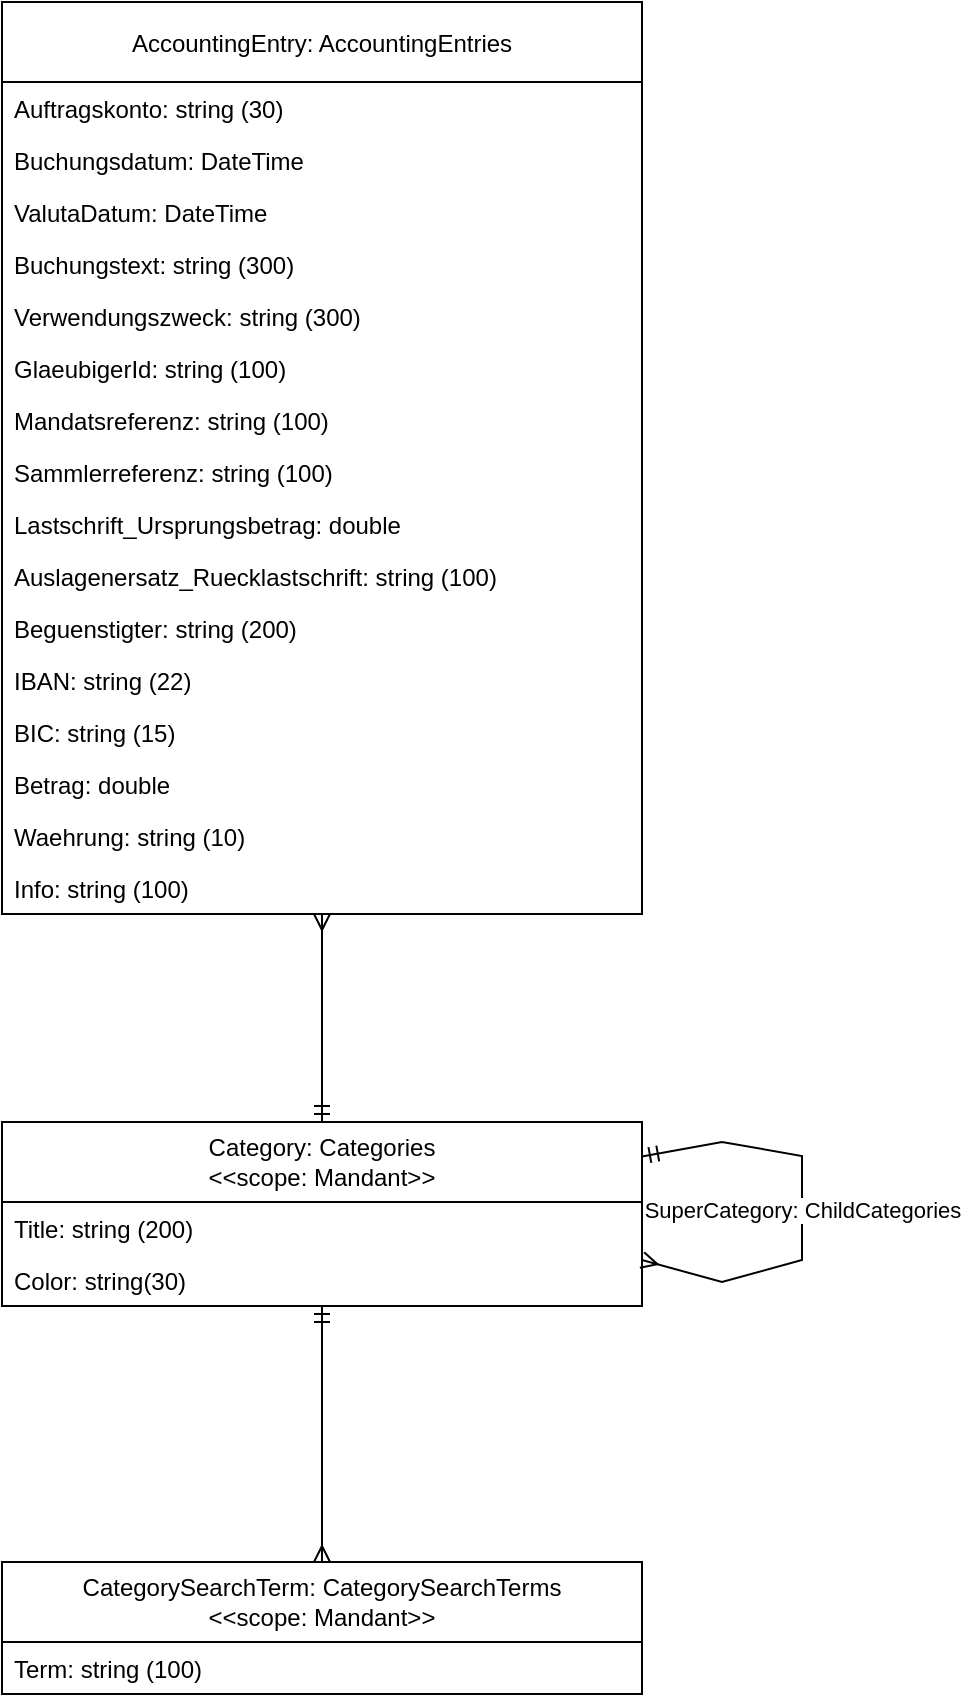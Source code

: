 <mxfile pages="8">
    <diagram id="Kq6eciwvBgj9XcqQB7Lo" name="Seite-1">
        <mxGraphModel dx="1238" dy="602" grid="1" gridSize="10" guides="1" tooltips="1" connect="1" arrows="1" fold="1" page="1" pageScale="1" pageWidth="827" pageHeight="1169" math="0" shadow="0">
            <root>
                <mxCell id="aJS4pNgDLc_U9MBkqn5t-0"/>
                <mxCell id="aJS4pNgDLc_U9MBkqn5t-1" parent="aJS4pNgDLc_U9MBkqn5t-0"/>
                <mxCell id="7_bWofZTDO8JWVdveGz5-0" value="AccountingEntry: AccountingEntries" style="swimlane;fontStyle=0;childLayout=stackLayout;horizontal=1;startSize=40;horizontalStack=0;resizeParent=1;resizeParentMax=0;resizeLast=0;collapsible=1;marginBottom=0;" vertex="1" parent="aJS4pNgDLc_U9MBkqn5t-1">
                    <mxGeometry x="330" y="290" width="320" height="456" as="geometry"/>
                </mxCell>
                <mxCell id="7_bWofZTDO8JWVdveGz5-1" value="Auftragskonto: string (30)" style="text;strokeColor=none;fillColor=none;align=left;verticalAlign=top;spacingLeft=4;spacingRight=4;overflow=hidden;rotatable=0;points=[[0,0.5],[1,0.5]];portConstraint=eastwest;" vertex="1" parent="7_bWofZTDO8JWVdveGz5-0">
                    <mxGeometry y="40" width="320" height="26" as="geometry"/>
                </mxCell>
                <mxCell id="7_bWofZTDO8JWVdveGz5-5" value="Buchungsdatum: DateTime" style="text;strokeColor=none;fillColor=none;align=left;verticalAlign=top;spacingLeft=4;spacingRight=4;overflow=hidden;rotatable=0;points=[[0,0.5],[1,0.5]];portConstraint=eastwest;" vertex="1" parent="7_bWofZTDO8JWVdveGz5-0">
                    <mxGeometry y="66" width="320" height="26" as="geometry"/>
                </mxCell>
                <mxCell id="7_bWofZTDO8JWVdveGz5-4" value="ValutaDatum: DateTime" style="text;strokeColor=none;fillColor=none;align=left;verticalAlign=top;spacingLeft=4;spacingRight=4;overflow=hidden;rotatable=0;points=[[0,0.5],[1,0.5]];portConstraint=eastwest;" vertex="1" parent="7_bWofZTDO8JWVdveGz5-0">
                    <mxGeometry y="92" width="320" height="26" as="geometry"/>
                </mxCell>
                <mxCell id="7_bWofZTDO8JWVdveGz5-6" value="Buchungstext: string (300)" style="text;strokeColor=none;fillColor=none;align=left;verticalAlign=top;spacingLeft=4;spacingRight=4;overflow=hidden;rotatable=0;points=[[0,0.5],[1,0.5]];portConstraint=eastwest;" vertex="1" parent="7_bWofZTDO8JWVdveGz5-0">
                    <mxGeometry y="118" width="320" height="26" as="geometry"/>
                </mxCell>
                <mxCell id="7_bWofZTDO8JWVdveGz5-7" value="Verwendungszweck: string (300)" style="text;strokeColor=none;fillColor=none;align=left;verticalAlign=top;spacingLeft=4;spacingRight=4;overflow=hidden;rotatable=0;points=[[0,0.5],[1,0.5]];portConstraint=eastwest;" vertex="1" parent="7_bWofZTDO8JWVdveGz5-0">
                    <mxGeometry y="144" width="320" height="26" as="geometry"/>
                </mxCell>
                <mxCell id="7_bWofZTDO8JWVdveGz5-8" value="GlaeubigerId: string (100)" style="text;strokeColor=none;fillColor=none;align=left;verticalAlign=top;spacingLeft=4;spacingRight=4;overflow=hidden;rotatable=0;points=[[0,0.5],[1,0.5]];portConstraint=eastwest;" vertex="1" parent="7_bWofZTDO8JWVdveGz5-0">
                    <mxGeometry y="170" width="320" height="26" as="geometry"/>
                </mxCell>
                <mxCell id="7_bWofZTDO8JWVdveGz5-9" value="Mandatsreferenz: string (100)" style="text;strokeColor=none;fillColor=none;align=left;verticalAlign=top;spacingLeft=4;spacingRight=4;overflow=hidden;rotatable=0;points=[[0,0.5],[1,0.5]];portConstraint=eastwest;" vertex="1" parent="7_bWofZTDO8JWVdveGz5-0">
                    <mxGeometry y="196" width="320" height="26" as="geometry"/>
                </mxCell>
                <mxCell id="7_bWofZTDO8JWVdveGz5-10" value="Sammlerreferenz: string (100)" style="text;strokeColor=none;fillColor=none;align=left;verticalAlign=top;spacingLeft=4;spacingRight=4;overflow=hidden;rotatable=0;points=[[0,0.5],[1,0.5]];portConstraint=eastwest;" vertex="1" parent="7_bWofZTDO8JWVdveGz5-0">
                    <mxGeometry y="222" width="320" height="26" as="geometry"/>
                </mxCell>
                <mxCell id="7_bWofZTDO8JWVdveGz5-11" value="Lastschrift_Ursprungsbetrag: double" style="text;strokeColor=none;fillColor=none;align=left;verticalAlign=top;spacingLeft=4;spacingRight=4;overflow=hidden;rotatable=0;points=[[0,0.5],[1,0.5]];portConstraint=eastwest;" vertex="1" parent="7_bWofZTDO8JWVdveGz5-0">
                    <mxGeometry y="248" width="320" height="26" as="geometry"/>
                </mxCell>
                <mxCell id="7_bWofZTDO8JWVdveGz5-2" value="Auslagenersatz_Ruecklastschrift: string (100)" style="text;strokeColor=none;fillColor=none;align=left;verticalAlign=top;spacingLeft=4;spacingRight=4;overflow=hidden;rotatable=0;points=[[0,0.5],[1,0.5]];portConstraint=eastwest;" vertex="1" parent="7_bWofZTDO8JWVdveGz5-0">
                    <mxGeometry y="274" width="320" height="26" as="geometry"/>
                </mxCell>
                <mxCell id="7_bWofZTDO8JWVdveGz5-3" value="Beguenstigter: string (200)" style="text;strokeColor=none;fillColor=none;align=left;verticalAlign=top;spacingLeft=4;spacingRight=4;overflow=hidden;rotatable=0;points=[[0,0.5],[1,0.5]];portConstraint=eastwest;" vertex="1" parent="7_bWofZTDO8JWVdveGz5-0">
                    <mxGeometry y="300" width="320" height="26" as="geometry"/>
                </mxCell>
                <mxCell id="7_bWofZTDO8JWVdveGz5-12" value="IBAN: string (22)" style="text;strokeColor=none;fillColor=none;align=left;verticalAlign=top;spacingLeft=4;spacingRight=4;overflow=hidden;rotatable=0;points=[[0,0.5],[1,0.5]];portConstraint=eastwest;" vertex="1" parent="7_bWofZTDO8JWVdveGz5-0">
                    <mxGeometry y="326" width="320" height="26" as="geometry"/>
                </mxCell>
                <mxCell id="7_bWofZTDO8JWVdveGz5-13" value="BIC: string (15)" style="text;strokeColor=none;fillColor=none;align=left;verticalAlign=top;spacingLeft=4;spacingRight=4;overflow=hidden;rotatable=0;points=[[0,0.5],[1,0.5]];portConstraint=eastwest;" vertex="1" parent="7_bWofZTDO8JWVdveGz5-0">
                    <mxGeometry y="352" width="320" height="26" as="geometry"/>
                </mxCell>
                <mxCell id="7_bWofZTDO8JWVdveGz5-15" value="Betrag: double" style="text;strokeColor=none;fillColor=none;align=left;verticalAlign=top;spacingLeft=4;spacingRight=4;overflow=hidden;rotatable=0;points=[[0,0.5],[1,0.5]];portConstraint=eastwest;" vertex="1" parent="7_bWofZTDO8JWVdveGz5-0">
                    <mxGeometry y="378" width="320" height="26" as="geometry"/>
                </mxCell>
                <mxCell id="7_bWofZTDO8JWVdveGz5-16" value="Waehrung: string (10)" style="text;strokeColor=none;fillColor=none;align=left;verticalAlign=top;spacingLeft=4;spacingRight=4;overflow=hidden;rotatable=0;points=[[0,0.5],[1,0.5]];portConstraint=eastwest;" vertex="1" parent="7_bWofZTDO8JWVdveGz5-0">
                    <mxGeometry y="404" width="320" height="26" as="geometry"/>
                </mxCell>
                <mxCell id="7_bWofZTDO8JWVdveGz5-17" value="Info: string (100)" style="text;strokeColor=none;fillColor=none;align=left;verticalAlign=top;spacingLeft=4;spacingRight=4;overflow=hidden;rotatable=0;points=[[0,0.5],[1,0.5]];portConstraint=eastwest;" vertex="1" parent="7_bWofZTDO8JWVdveGz5-0">
                    <mxGeometry y="430" width="320" height="26" as="geometry"/>
                </mxCell>
                <mxCell id="7_bWofZTDO8JWVdveGz5-39" style="edgeStyle=none;html=1;startSize=6;startArrow=ERmandOne;startFill=0;endArrow=ERmany;endFill=0;" edge="1" parent="aJS4pNgDLc_U9MBkqn5t-1" source="7_bWofZTDO8JWVdveGz5-18" target="7_bWofZTDO8JWVdveGz5-0">
                    <mxGeometry relative="1" as="geometry"/>
                </mxCell>
                <mxCell id="7_bWofZTDO8JWVdveGz5-40" style="edgeStyle=none;html=1;startSize=6;startArrow=ERmandOne;startFill=0;endArrow=ERmany;endFill=0;" edge="1" parent="aJS4pNgDLc_U9MBkqn5t-1" source="7_bWofZTDO8JWVdveGz5-18" target="7_bWofZTDO8JWVdveGz5-36">
                    <mxGeometry relative="1" as="geometry"/>
                </mxCell>
                <mxCell id="7_bWofZTDO8JWVdveGz5-18" value="Category: Categories&#10;&lt;&lt;scope: Mandant&gt;&gt;" style="swimlane;fontStyle=0;childLayout=stackLayout;horizontal=1;startSize=40;horizontalStack=0;resizeParent=1;resizeParentMax=0;resizeLast=0;collapsible=1;marginBottom=0;whiteSpace=wrap;" vertex="1" parent="aJS4pNgDLc_U9MBkqn5t-1">
                    <mxGeometry x="330" y="850" width="320" height="92" as="geometry"/>
                </mxCell>
                <mxCell id="7_bWofZTDO8JWVdveGz5-19" value="Title: string (200)" style="text;strokeColor=none;fillColor=none;align=left;verticalAlign=top;spacingLeft=4;spacingRight=4;overflow=hidden;rotatable=0;points=[[0,0.5],[1,0.5]];portConstraint=eastwest;" vertex="1" parent="7_bWofZTDO8JWVdveGz5-18">
                    <mxGeometry y="40" width="320" height="26" as="geometry"/>
                </mxCell>
                <mxCell id="7_bWofZTDO8JWVdveGz5-20" value="Color: string(30)" style="text;strokeColor=none;fillColor=none;align=left;verticalAlign=top;spacingLeft=4;spacingRight=4;overflow=hidden;rotatable=0;points=[[0,0.5],[1,0.5]];portConstraint=eastwest;" vertex="1" parent="7_bWofZTDO8JWVdveGz5-18">
                    <mxGeometry y="66" width="320" height="26" as="geometry"/>
                </mxCell>
                <mxCell id="7_bWofZTDO8JWVdveGz5-36" value="CategorySearchTerm: CategorySearchTerms&#10;&lt;&lt;scope: Mandant&gt;&gt;" style="swimlane;fontStyle=0;childLayout=stackLayout;horizontal=1;startSize=40;horizontalStack=0;resizeParent=1;resizeParentMax=0;resizeLast=0;collapsible=1;marginBottom=0;whiteSpace=wrap;" vertex="1" parent="aJS4pNgDLc_U9MBkqn5t-1">
                    <mxGeometry x="330" y="1070" width="320" height="66" as="geometry"/>
                </mxCell>
                <mxCell id="7_bWofZTDO8JWVdveGz5-37" value="Term: string (100)" style="text;strokeColor=none;fillColor=none;align=left;verticalAlign=top;spacingLeft=4;spacingRight=4;overflow=hidden;rotatable=0;points=[[0,0.5],[1,0.5]];portConstraint=eastwest;" vertex="1" parent="7_bWofZTDO8JWVdveGz5-36">
                    <mxGeometry y="40" width="320" height="26" as="geometry"/>
                </mxCell>
                <mxCell id="7_bWofZTDO8JWVdveGz5-41" value="SuperCategory: ChildCategories" style="edgeStyle=none;html=1;startSize=6;startArrow=ERmandOne;startFill=0;endArrow=ERmany;endFill=0;rounded=0;" edge="1" parent="aJS4pNgDLc_U9MBkqn5t-1" source="7_bWofZTDO8JWVdveGz5-18">
                    <mxGeometry relative="1" as="geometry">
                        <mxPoint x="740" y="870" as="sourcePoint"/>
                        <mxPoint x="650" y="919" as="targetPoint"/>
                        <Array as="points">
                            <mxPoint x="690" y="860"/>
                            <mxPoint x="730" y="867"/>
                            <mxPoint x="730" y="919"/>
                            <mxPoint x="690" y="930"/>
                        </Array>
                    </mxGeometry>
                </mxCell>
            </root>
        </mxGraphModel>
    </diagram>
</mxfile>